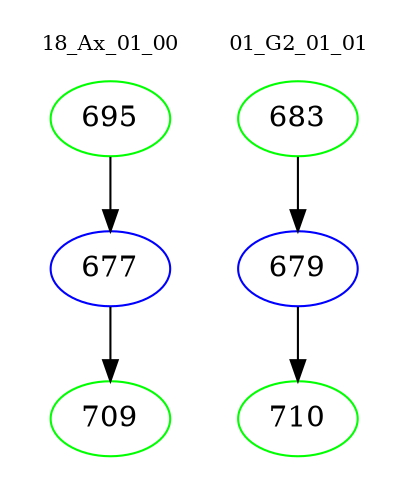 digraph{
subgraph cluster_0 {
color = white
label = "18_Ax_01_00";
fontsize=10;
T0_695 [label="695", color="green"]
T0_695 -> T0_677 [color="black"]
T0_677 [label="677", color="blue"]
T0_677 -> T0_709 [color="black"]
T0_709 [label="709", color="green"]
}
subgraph cluster_1 {
color = white
label = "01_G2_01_01";
fontsize=10;
T1_683 [label="683", color="green"]
T1_683 -> T1_679 [color="black"]
T1_679 [label="679", color="blue"]
T1_679 -> T1_710 [color="black"]
T1_710 [label="710", color="green"]
}
}
